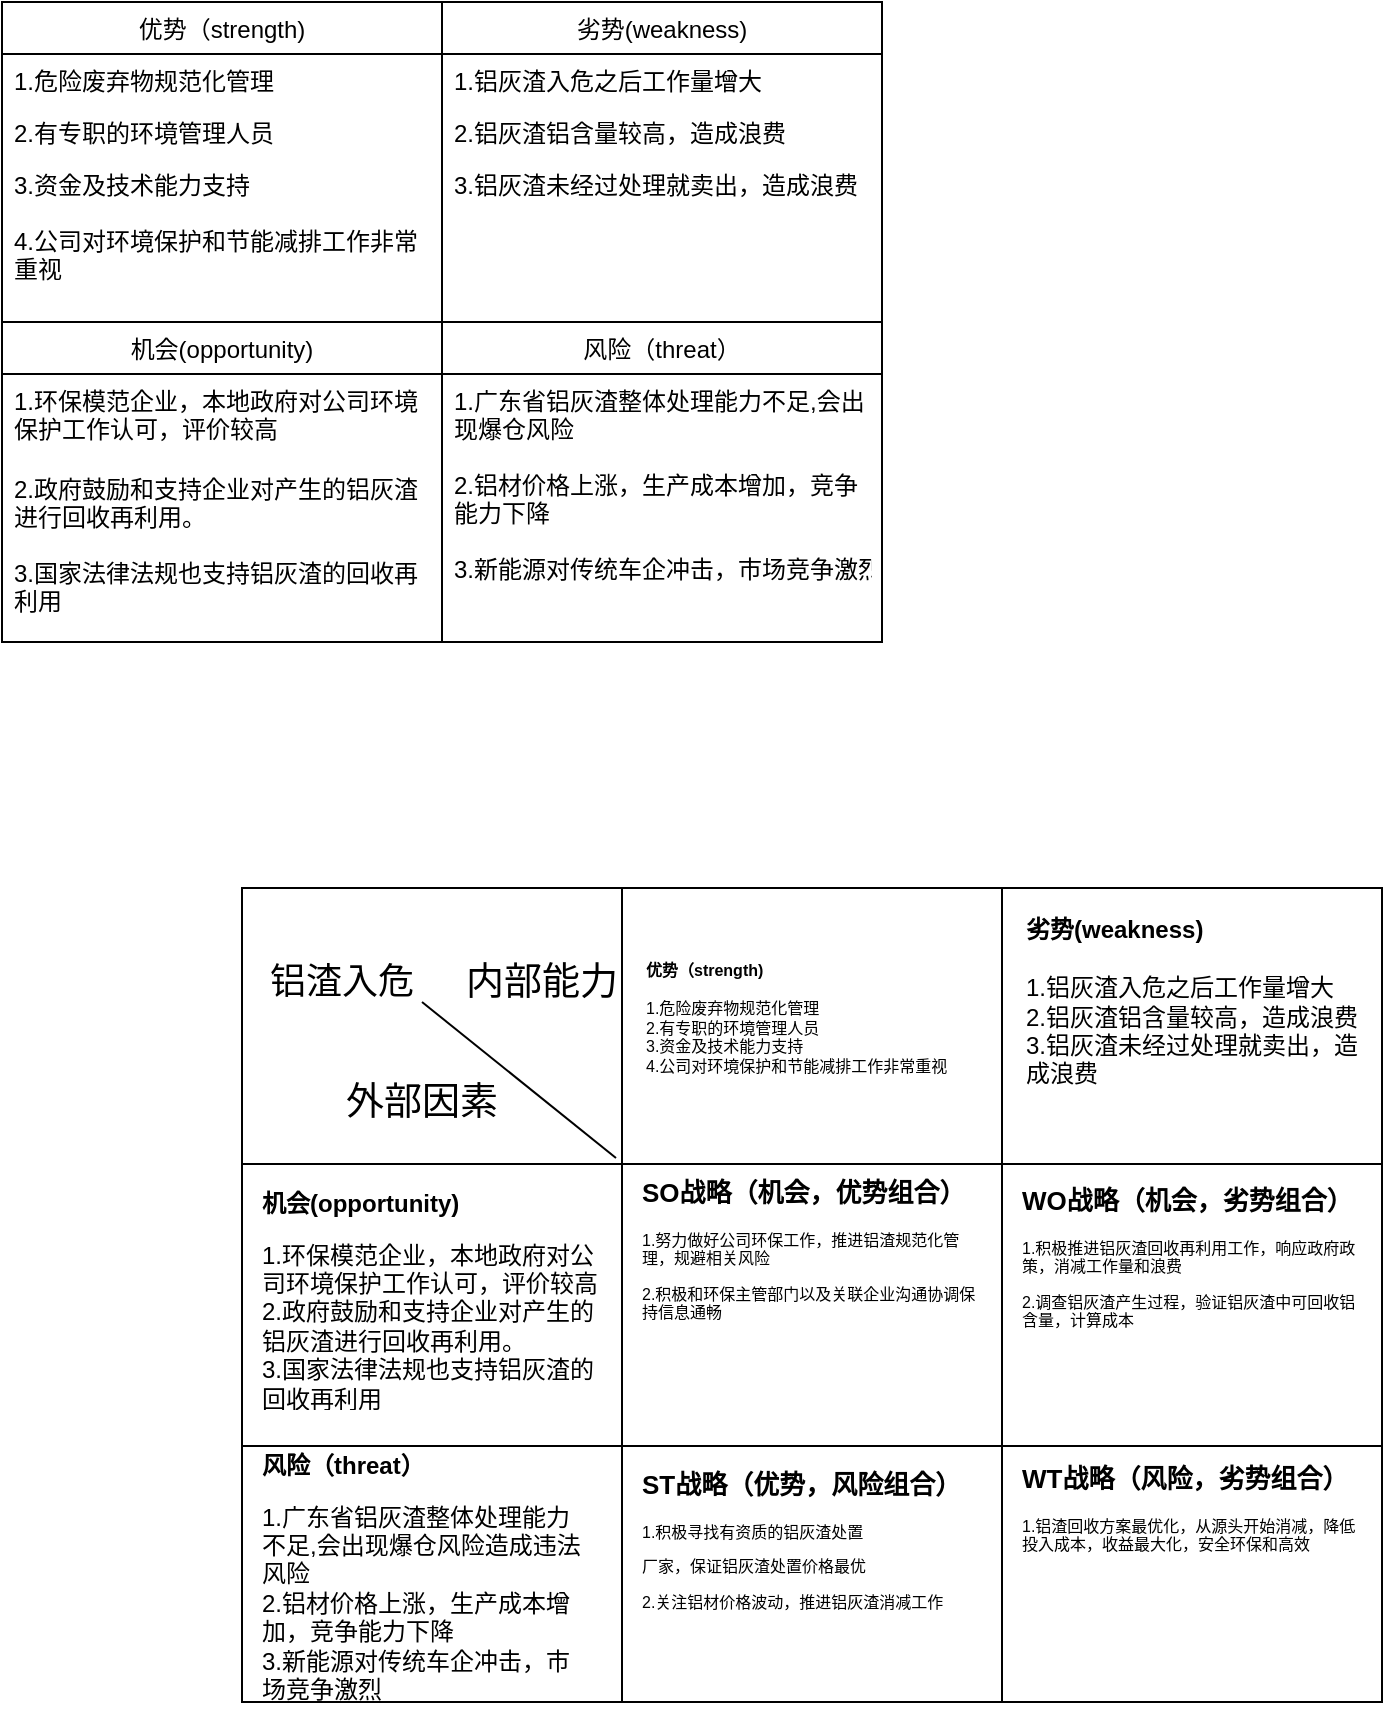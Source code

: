 <mxfile version="14.9.9" type="github">
  <diagram id="kqw_EEB3ICVsyudQTdO8" name="Page-1">
    <mxGraphModel dx="683" dy="352" grid="1" gridSize="10" guides="1" tooltips="1" connect="1" arrows="1" fold="1" page="1" pageScale="1" pageWidth="827" pageHeight="1169" math="0" shadow="0">
      <root>
        <mxCell id="0" />
        <mxCell id="1" parent="0" />
        <mxCell id="Xc-GuWCWaLxMhfv2FBEa-1" value="优势（strength)" style="swimlane;fontStyle=0;childLayout=stackLayout;horizontal=1;startSize=26;horizontalStack=0;resizeParent=1;resizeParentMax=0;resizeLast=0;collapsible=1;marginBottom=0;" vertex="1" parent="1">
          <mxGeometry x="70" y="60" width="220" height="320" as="geometry" />
        </mxCell>
        <mxCell id="Xc-GuWCWaLxMhfv2FBEa-2" value="1.危险废弃物规范化管理" style="text;strokeColor=none;fillColor=none;align=left;verticalAlign=top;spacingLeft=4;spacingRight=4;overflow=hidden;rotatable=0;points=[[0,0.5],[1,0.5]];portConstraint=eastwest;" vertex="1" parent="Xc-GuWCWaLxMhfv2FBEa-1">
          <mxGeometry y="26" width="220" height="26" as="geometry" />
        </mxCell>
        <mxCell id="Xc-GuWCWaLxMhfv2FBEa-3" value="2.有专职的环境管理人员" style="text;strokeColor=none;fillColor=none;align=left;verticalAlign=top;spacingLeft=4;spacingRight=4;overflow=hidden;rotatable=0;points=[[0,0.5],[1,0.5]];portConstraint=eastwest;" vertex="1" parent="Xc-GuWCWaLxMhfv2FBEa-1">
          <mxGeometry y="52" width="220" height="26" as="geometry" />
        </mxCell>
        <mxCell id="Xc-GuWCWaLxMhfv2FBEa-4" value="3.资金及技术能力支持&#xa;&#xa;4.公司对环境保护和节能减排工作非常&#xa;重视" style="text;strokeColor=none;fillColor=none;align=left;verticalAlign=top;spacingLeft=4;spacingRight=4;overflow=hidden;rotatable=0;points=[[0,0.5],[1,0.5]];portConstraint=eastwest;" vertex="1" parent="Xc-GuWCWaLxMhfv2FBEa-1">
          <mxGeometry y="78" width="220" height="82" as="geometry" />
        </mxCell>
        <mxCell id="Xc-GuWCWaLxMhfv2FBEa-14" value="机会(opportunity)" style="swimlane;fontStyle=0;childLayout=stackLayout;horizontal=1;startSize=26;horizontalStack=0;resizeParent=1;resizeParentMax=0;resizeLast=0;collapsible=1;marginBottom=0;" vertex="1" parent="Xc-GuWCWaLxMhfv2FBEa-1">
          <mxGeometry y="160" width="220" height="160" as="geometry" />
        </mxCell>
        <mxCell id="Xc-GuWCWaLxMhfv2FBEa-15" value="1.环保模范企业，本地政府对公司环境&#xa;保护工作认可，评价较高" style="text;strokeColor=none;fillColor=none;align=left;verticalAlign=top;spacingLeft=4;spacingRight=4;overflow=hidden;rotatable=0;points=[[0,0.5],[1,0.5]];portConstraint=eastwest;" vertex="1" parent="Xc-GuWCWaLxMhfv2FBEa-14">
          <mxGeometry y="26" width="220" height="44" as="geometry" />
        </mxCell>
        <mxCell id="Xc-GuWCWaLxMhfv2FBEa-17" value="2.政府鼓励和支持企业对产生的铝灰渣&#xa;进行回收再利用。&#xa;&#xa;3.国家法律法规也支持铝灰渣的回收再&#xa;利用" style="text;strokeColor=none;fillColor=none;align=left;verticalAlign=top;spacingLeft=4;spacingRight=4;overflow=hidden;rotatable=0;points=[[0,0.5],[1,0.5]];portConstraint=eastwest;" vertex="1" parent="Xc-GuWCWaLxMhfv2FBEa-14">
          <mxGeometry y="70" width="220" height="90" as="geometry" />
        </mxCell>
        <mxCell id="Xc-GuWCWaLxMhfv2FBEa-9" value="劣势(weakness)" style="swimlane;fontStyle=0;childLayout=stackLayout;horizontal=1;startSize=26;horizontalStack=0;resizeParent=1;resizeParentMax=0;resizeLast=0;collapsible=1;marginBottom=0;" vertex="1" parent="1">
          <mxGeometry x="290" y="60" width="220" height="320" as="geometry" />
        </mxCell>
        <mxCell id="Xc-GuWCWaLxMhfv2FBEa-10" value="1.铝灰渣入危之后工作量增大" style="text;strokeColor=none;fillColor=none;align=left;verticalAlign=top;spacingLeft=4;spacingRight=4;overflow=hidden;rotatable=0;points=[[0,0.5],[1,0.5]];portConstraint=eastwest;" vertex="1" parent="Xc-GuWCWaLxMhfv2FBEa-9">
          <mxGeometry y="26" width="220" height="26" as="geometry" />
        </mxCell>
        <mxCell id="Xc-GuWCWaLxMhfv2FBEa-11" value="2.铝灰渣铝含量较高，造成浪费" style="text;strokeColor=none;fillColor=none;align=left;verticalAlign=top;spacingLeft=4;spacingRight=4;overflow=hidden;rotatable=0;points=[[0,0.5],[1,0.5]];portConstraint=eastwest;" vertex="1" parent="Xc-GuWCWaLxMhfv2FBEa-9">
          <mxGeometry y="52" width="220" height="26" as="geometry" />
        </mxCell>
        <mxCell id="Xc-GuWCWaLxMhfv2FBEa-12" value="3.铝灰渣未经过处理就卖出，造成浪费" style="text;strokeColor=none;fillColor=none;align=left;verticalAlign=top;spacingLeft=4;spacingRight=4;overflow=hidden;rotatable=0;points=[[0,0.5],[1,0.5]];portConstraint=eastwest;" vertex="1" parent="Xc-GuWCWaLxMhfv2FBEa-9">
          <mxGeometry y="78" width="220" height="82" as="geometry" />
        </mxCell>
        <mxCell id="Xc-GuWCWaLxMhfv2FBEa-18" value="风险（threat）" style="swimlane;fontStyle=0;childLayout=stackLayout;horizontal=1;startSize=26;horizontalStack=0;resizeParent=1;resizeParentMax=0;resizeLast=0;collapsible=1;marginBottom=0;" vertex="1" parent="Xc-GuWCWaLxMhfv2FBEa-9">
          <mxGeometry y="160" width="220" height="160" as="geometry" />
        </mxCell>
        <mxCell id="Xc-GuWCWaLxMhfv2FBEa-19" value="1.广东省铝灰渣整体处理能力不足,会出&#xa;现爆仓风险&#xa;&#xa;2.铝材价格上涨，生产成本增加，竞争&#xa;能力下降&#xa;&#xa;3.新能源对传统车企冲击，市场竞争激烈" style="text;strokeColor=none;fillColor=none;align=left;verticalAlign=top;spacingLeft=4;spacingRight=4;overflow=hidden;rotatable=0;points=[[0,0.5],[1,0.5]];portConstraint=eastwest;" vertex="1" parent="Xc-GuWCWaLxMhfv2FBEa-18">
          <mxGeometry y="26" width="220" height="134" as="geometry" />
        </mxCell>
        <mxCell id="Xc-GuWCWaLxMhfv2FBEa-74" value="" style="shape=table;startSize=0;container=1;collapsible=0;childLayout=tableLayout;direction=west;" vertex="1" parent="1">
          <mxGeometry x="190" y="503" width="570" height="407" as="geometry" />
        </mxCell>
        <mxCell id="Xc-GuWCWaLxMhfv2FBEa-75" value="" style="shape=partialRectangle;collapsible=0;dropTarget=0;pointerEvents=0;fillColor=none;top=0;left=0;bottom=0;right=0;points=[[0,0.5],[1,0.5]];portConstraint=eastwest;" vertex="1" parent="Xc-GuWCWaLxMhfv2FBEa-74">
          <mxGeometry width="570" height="138" as="geometry" />
        </mxCell>
        <mxCell id="Xc-GuWCWaLxMhfv2FBEa-76" value="" style="shape=partialRectangle;html=1;whiteSpace=wrap;connectable=0;overflow=hidden;fillColor=none;top=0;left=0;bottom=0;right=0;pointerEvents=1;" vertex="1" parent="Xc-GuWCWaLxMhfv2FBEa-75">
          <mxGeometry width="190" height="138" as="geometry" />
        </mxCell>
        <mxCell id="Xc-GuWCWaLxMhfv2FBEa-77" value="" style="shape=partialRectangle;html=1;whiteSpace=wrap;connectable=0;overflow=hidden;fillColor=none;top=0;left=0;bottom=0;right=0;pointerEvents=1;" vertex="1" parent="Xc-GuWCWaLxMhfv2FBEa-75">
          <mxGeometry x="190" width="190" height="138" as="geometry" />
        </mxCell>
        <mxCell id="Xc-GuWCWaLxMhfv2FBEa-78" value="" style="shape=partialRectangle;html=1;whiteSpace=wrap;connectable=0;overflow=hidden;fillColor=none;top=0;left=0;bottom=0;right=0;pointerEvents=1;" vertex="1" parent="Xc-GuWCWaLxMhfv2FBEa-75">
          <mxGeometry x="380" width="190" height="138" as="geometry" />
        </mxCell>
        <mxCell id="Xc-GuWCWaLxMhfv2FBEa-79" value="" style="shape=partialRectangle;collapsible=0;dropTarget=0;pointerEvents=0;fillColor=none;top=0;left=0;bottom=0;right=0;points=[[0,0.5],[1,0.5]];portConstraint=eastwest;" vertex="1" parent="Xc-GuWCWaLxMhfv2FBEa-74">
          <mxGeometry y="138" width="570" height="141" as="geometry" />
        </mxCell>
        <mxCell id="Xc-GuWCWaLxMhfv2FBEa-80" value="" style="shape=partialRectangle;html=1;whiteSpace=wrap;connectable=0;overflow=hidden;fillColor=none;top=0;left=0;bottom=0;right=0;pointerEvents=1;" vertex="1" parent="Xc-GuWCWaLxMhfv2FBEa-79">
          <mxGeometry width="190" height="141" as="geometry" />
        </mxCell>
        <mxCell id="Xc-GuWCWaLxMhfv2FBEa-81" value="" style="shape=partialRectangle;html=1;whiteSpace=wrap;connectable=0;overflow=hidden;fillColor=none;top=0;left=0;bottom=0;right=0;pointerEvents=1;" vertex="1" parent="Xc-GuWCWaLxMhfv2FBEa-79">
          <mxGeometry x="190" width="190" height="141" as="geometry" />
        </mxCell>
        <mxCell id="Xc-GuWCWaLxMhfv2FBEa-82" value="" style="shape=partialRectangle;html=1;whiteSpace=wrap;connectable=0;overflow=hidden;fillColor=none;top=0;left=0;bottom=0;right=0;pointerEvents=1;" vertex="1" parent="Xc-GuWCWaLxMhfv2FBEa-79">
          <mxGeometry x="380" width="190" height="141" as="geometry" />
        </mxCell>
        <mxCell id="Xc-GuWCWaLxMhfv2FBEa-83" value="" style="shape=partialRectangle;collapsible=0;dropTarget=0;pointerEvents=0;fillColor=none;top=0;left=0;bottom=0;right=0;points=[[0,0.5],[1,0.5]];portConstraint=eastwest;" vertex="1" parent="Xc-GuWCWaLxMhfv2FBEa-74">
          <mxGeometry y="279" width="570" height="128" as="geometry" />
        </mxCell>
        <mxCell id="Xc-GuWCWaLxMhfv2FBEa-84" value="" style="shape=partialRectangle;html=1;whiteSpace=wrap;connectable=0;overflow=hidden;fillColor=none;top=0;left=0;bottom=0;right=0;pointerEvents=1;" vertex="1" parent="Xc-GuWCWaLxMhfv2FBEa-83">
          <mxGeometry width="190" height="128" as="geometry" />
        </mxCell>
        <mxCell id="Xc-GuWCWaLxMhfv2FBEa-85" value="" style="shape=partialRectangle;html=1;whiteSpace=wrap;connectable=0;overflow=hidden;fillColor=none;top=0;left=0;bottom=0;right=0;pointerEvents=1;" vertex="1" parent="Xc-GuWCWaLxMhfv2FBEa-83">
          <mxGeometry x="190" width="190" height="128" as="geometry" />
        </mxCell>
        <mxCell id="Xc-GuWCWaLxMhfv2FBEa-86" value="" style="shape=partialRectangle;html=1;whiteSpace=wrap;connectable=0;overflow=hidden;fillColor=none;top=0;left=0;bottom=0;right=0;pointerEvents=1;" vertex="1" parent="Xc-GuWCWaLxMhfv2FBEa-83">
          <mxGeometry x="380" width="190" height="128" as="geometry" />
        </mxCell>
        <mxCell id="Xc-GuWCWaLxMhfv2FBEa-89" value="内部能力" style="text;html=1;strokeColor=none;fillColor=none;align=center;verticalAlign=middle;whiteSpace=wrap;rounded=0;fontSize=19;" vertex="1" parent="1">
          <mxGeometry x="290" y="540" width="100" height="20" as="geometry" />
        </mxCell>
        <mxCell id="Xc-GuWCWaLxMhfv2FBEa-90" value="外部因素" style="text;html=1;strokeColor=none;fillColor=none;align=center;verticalAlign=middle;whiteSpace=wrap;rounded=0;fontSize=19;" vertex="1" parent="1">
          <mxGeometry x="240" y="600" width="80" height="20" as="geometry" />
        </mxCell>
        <mxCell id="Xc-GuWCWaLxMhfv2FBEa-91" value="铝渣入危" style="text;html=1;strokeColor=none;fillColor=none;align=center;verticalAlign=middle;whiteSpace=wrap;rounded=0;fontSize=18;" vertex="1" parent="1">
          <mxGeometry x="200" y="540" width="80" height="20" as="geometry" />
        </mxCell>
        <mxCell id="Xc-GuWCWaLxMhfv2FBEa-92" value="&lt;span style=&quot;font-size: 8px&quot;&gt;&lt;b&gt;优势（strength)&lt;br&gt;&lt;/b&gt;&lt;br style=&quot;font-size: 8px&quot;&gt;&lt;/span&gt;&lt;span style=&quot;font-size: 8px&quot;&gt;1.危险废弃物规范化管理&lt;br style=&quot;font-size: 8px&quot;&gt;&lt;/span&gt;&lt;span style=&quot;font-size: 8px&quot;&gt;2.有专职的环境管理人员&lt;/span&gt;&lt;span style=&quot;font-size: 8px&quot;&gt;&lt;br style=&quot;font-size: 8px&quot;&gt;&lt;/span&gt;&lt;span style=&quot;font-size: 8px&quot;&gt;3.资金及技术能力支持&lt;/span&gt;&lt;br style=&quot;padding: 0px ; margin: 0px ; font-size: 8px&quot;&gt;&lt;span style=&quot;font-size: 8px&quot;&gt;4.公司对环境保护和节能减排工作非常&lt;/span&gt;&lt;span style=&quot;font-size: 8px&quot;&gt;重视&lt;/span&gt;&lt;span style=&quot;font-size: 8px&quot;&gt;&lt;br style=&quot;font-size: 8px&quot;&gt;&lt;/span&gt;" style="text;html=1;strokeColor=none;fillColor=none;align=left;verticalAlign=middle;whiteSpace=wrap;rounded=0;fontSize=8;" vertex="1" parent="1">
          <mxGeometry x="390" y="503" width="170" height="130" as="geometry" />
        </mxCell>
        <mxCell id="Xc-GuWCWaLxMhfv2FBEa-93" value="&lt;span style=&quot;font-size: 12px&quot;&gt;&lt;b&gt;劣势(weakness)&lt;br&gt;&lt;/b&gt;&lt;br&gt;&lt;/span&gt;&lt;span style=&quot;font-size: 12px&quot;&gt;1.铝灰渣入危之后工作量增大&lt;br&gt;&lt;/span&gt;&lt;span style=&quot;font-size: 12px&quot;&gt;2.铝灰渣铝含量较高，造成浪费&lt;/span&gt;&lt;span style=&quot;font-size: 12px&quot;&gt;&lt;br&gt;&lt;/span&gt;&lt;span style=&quot;font-size: 12px&quot;&gt;3.铝灰渣未经过处理就卖出，造成浪费&lt;/span&gt;&lt;span style=&quot;font-size: 12px&quot;&gt;&lt;br&gt;&lt;/span&gt;" style="text;html=1;strokeColor=none;fillColor=none;align=left;verticalAlign=middle;whiteSpace=wrap;rounded=0;fontSize=8;" vertex="1" parent="1">
          <mxGeometry x="580" y="510" width="170" height="100" as="geometry" />
        </mxCell>
        <mxCell id="Xc-GuWCWaLxMhfv2FBEa-94" value="&lt;h1&gt;&lt;span style=&quot;font-size: 12px ; text-align: center&quot;&gt;机会(opportunity)&lt;/span&gt;&lt;/h1&gt;&lt;span style=&quot;font-size: 12px&quot;&gt;1.环保模范企业，本地政府对公司环境&lt;/span&gt;&lt;span style=&quot;font-size: 12px&quot;&gt;保护工作认可，评价较高&lt;br&gt;&lt;/span&gt;&lt;span style=&quot;font-size: 12px&quot;&gt;2.政府鼓励和支持企业对产生的铝灰渣&lt;/span&gt;&lt;span style=&quot;font-size: 12px&quot;&gt;进行回收再利用。&lt;/span&gt;&lt;br style=&quot;padding: 0px ; margin: 0px ; font-size: 12px&quot;&gt;&lt;span style=&quot;font-size: 12px&quot;&gt;3.国家法律法规也支持铝灰渣的回收再&lt;/span&gt;&lt;span style=&quot;font-size: 12px&quot;&gt;利用&lt;/span&gt;&lt;span style=&quot;font-size: 12px&quot;&gt;&lt;br&gt;&lt;/span&gt;&lt;p&gt;.&lt;/p&gt;" style="text;html=1;strokeColor=none;fillColor=none;spacing=5;spacingTop=-20;whiteSpace=wrap;overflow=hidden;rounded=0;fontSize=8;align=left;" vertex="1" parent="1">
          <mxGeometry x="195" y="649" width="180" height="115" as="geometry" />
        </mxCell>
        <mxCell id="Xc-GuWCWaLxMhfv2FBEa-95" value="&lt;h1&gt;&lt;span style=&quot;font-size: 12px ; text-align: center&quot;&gt;风险（threat）&lt;/span&gt;&lt;br&gt;&lt;/h1&gt;&lt;p&gt;&lt;span style=&quot;font-size: 12px&quot;&gt;1.广东省铝灰渣整体处理能力不足,会出&lt;/span&gt;&lt;span style=&quot;font-size: 12px&quot;&gt;现爆仓风险造成违法风险&lt;/span&gt;&lt;br style=&quot;padding: 0px ; margin: 0px ; font-size: 12px&quot;&gt;&lt;span style=&quot;font-size: 12px&quot;&gt;2.铝材价格上涨，生产成本增加，竞争&lt;/span&gt;&lt;span style=&quot;font-size: 12px&quot;&gt;能力下降&lt;/span&gt;&lt;br style=&quot;padding: 0px ; margin: 0px ; font-size: 12px&quot;&gt;&lt;span style=&quot;font-size: 12px&quot;&gt;3.新能源对传统车企冲击，市场竞争激烈&lt;/span&gt;&lt;br&gt;&lt;/p&gt;" style="text;html=1;strokeColor=none;fillColor=none;spacing=5;spacingTop=-20;whiteSpace=wrap;overflow=hidden;rounded=0;fontSize=8;align=left;" vertex="1" parent="1">
          <mxGeometry x="195" y="780" width="170" height="140" as="geometry" />
        </mxCell>
        <mxCell id="Xc-GuWCWaLxMhfv2FBEa-112" value="" style="endArrow=none;html=1;fontSize=8;entryX=1;entryY=1;entryDx=0;entryDy=0;" edge="1" parent="1" target="Xc-GuWCWaLxMhfv2FBEa-91">
          <mxGeometry width="50" height="50" relative="1" as="geometry">
            <mxPoint x="377" y="638" as="sourcePoint" />
            <mxPoint x="267" y="543.0" as="targetPoint" />
          </mxGeometry>
        </mxCell>
        <mxCell id="Xc-GuWCWaLxMhfv2FBEa-115" value="&lt;h1&gt;&lt;font style=&quot;font-size: 13px&quot;&gt;SO战略（机会，优势组合）&lt;/font&gt;&lt;/h1&gt;&lt;p&gt;1.努力做好公司环保工作，推进铝渣规范化管理，规避相关风险&lt;/p&gt;&lt;p&gt;2.积极和环保主管部门以及关联企业沟通协调&lt;span&gt;保持信息通畅&lt;/span&gt;&lt;/p&gt;" style="text;html=1;strokeColor=none;fillColor=none;spacing=5;spacingTop=-20;whiteSpace=wrap;overflow=hidden;rounded=0;fontSize=8;align=left;" vertex="1" parent="1">
          <mxGeometry x="385" y="644" width="175" height="116" as="geometry" />
        </mxCell>
        <mxCell id="Xc-GuWCWaLxMhfv2FBEa-116" value="&lt;h1&gt;&lt;font style=&quot;font-size: 13px&quot;&gt;ST战略（优势，风险组合）&lt;/font&gt;&lt;/h1&gt;&lt;p&gt;1.积极寻找有资质的铝灰渣处置&lt;/p&gt;&lt;p&gt;厂家，保证铝灰渣处置价格最优&lt;/p&gt;&lt;p&gt;2.关注铝材价格波动，推进铝灰渣消减工作&lt;/p&gt;" style="text;html=1;strokeColor=none;fillColor=none;spacing=5;spacingTop=-20;whiteSpace=wrap;overflow=hidden;rounded=0;fontSize=8;align=left;" vertex="1" parent="1">
          <mxGeometry x="385" y="790" width="180" height="110" as="geometry" />
        </mxCell>
        <mxCell id="Xc-GuWCWaLxMhfv2FBEa-117" value="&lt;h1&gt;&lt;font style=&quot;font-size: 13px&quot;&gt;WO战略（机会，劣势组合）&lt;/font&gt;&lt;/h1&gt;&lt;p&gt;1.积极推进铝灰渣回收再利用工作，响应政府政策，消减工作量和浪费&lt;/p&gt;&lt;p&gt;2.调查铝灰渣产生过程，验证铝灰渣中可回收铝含量，计算成本&lt;/p&gt;" style="text;html=1;strokeColor=none;fillColor=none;spacing=5;spacingTop=-20;whiteSpace=wrap;overflow=hidden;rounded=0;fontSize=8;align=left;" vertex="1" parent="1">
          <mxGeometry x="575" y="648" width="175" height="116" as="geometry" />
        </mxCell>
        <mxCell id="Xc-GuWCWaLxMhfv2FBEa-118" value="&lt;h1&gt;&lt;font style=&quot;font-size: 13px&quot;&gt;WT战略（风险，劣势组合）&lt;/font&gt;&lt;/h1&gt;&lt;p&gt;1.铝渣回收方案最优化，从源头开始消减，降低投入成本，收益最大化，安全环保和高效&lt;/p&gt;&lt;p&gt;&lt;br&gt;&lt;/p&gt;" style="text;html=1;strokeColor=none;fillColor=none;spacing=5;spacingTop=-20;whiteSpace=wrap;overflow=hidden;rounded=0;fontSize=8;align=left;" vertex="1" parent="1">
          <mxGeometry x="575" y="787" width="175" height="116" as="geometry" />
        </mxCell>
      </root>
    </mxGraphModel>
  </diagram>
</mxfile>
